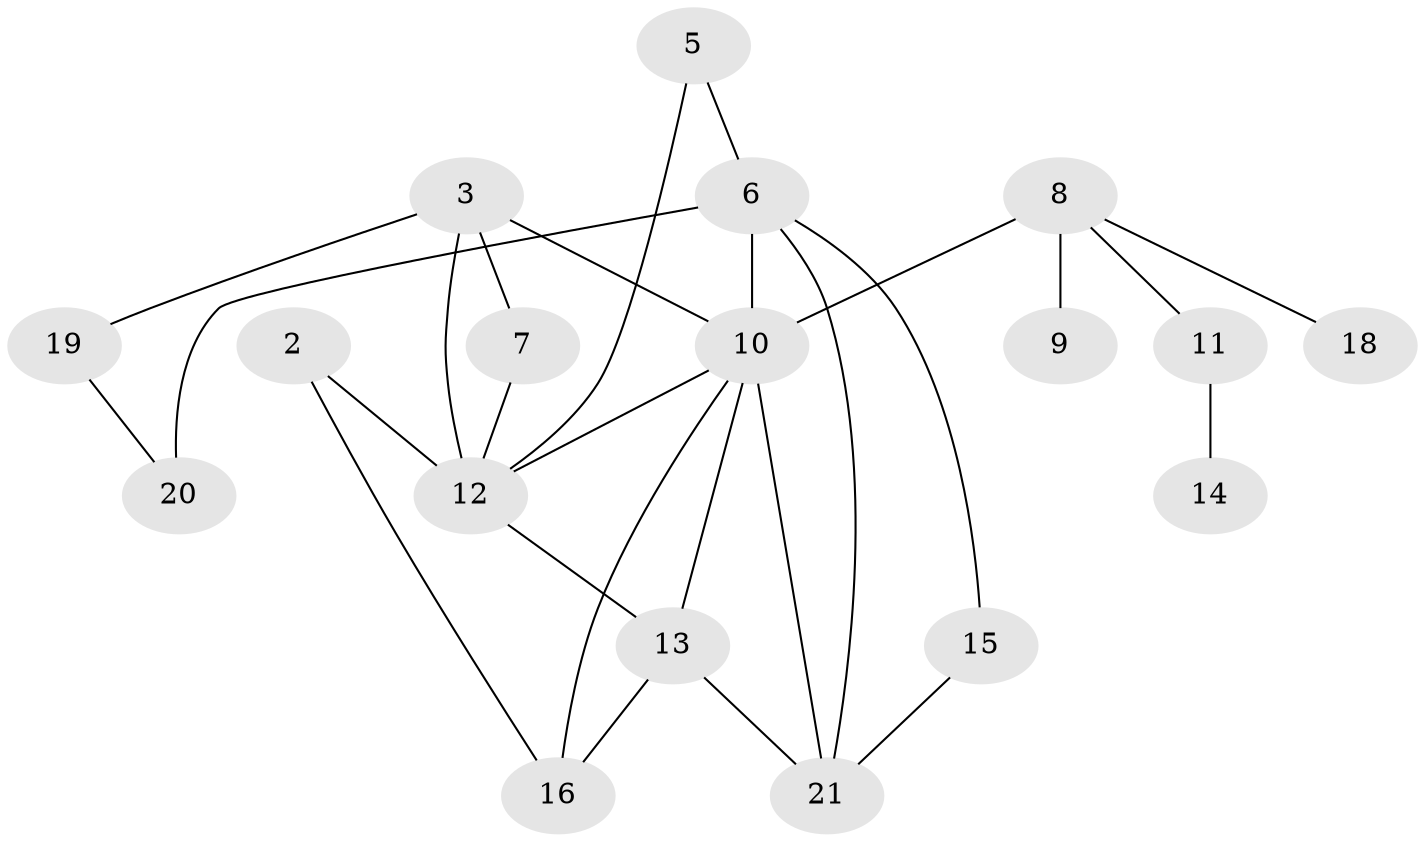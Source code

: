 // original degree distribution, {4: 0.11538461538461539, 3: 0.3076923076923077, 2: 0.23076923076923078, 0: 0.057692307692307696, 1: 0.21153846153846154, 6: 0.057692307692307696, 5: 0.019230769230769232}
// Generated by graph-tools (version 1.1) at 2025/35/03/04/25 23:35:55]
// undirected, 18 vertices, 27 edges
graph export_dot {
  node [color=gray90,style=filled];
  2;
  3;
  5;
  6;
  7;
  8;
  9;
  10;
  11;
  12;
  13;
  14;
  15;
  16;
  18;
  19;
  20;
  21;
  2 -- 12 [weight=1.0];
  2 -- 16 [weight=1.0];
  3 -- 7 [weight=1.0];
  3 -- 10 [weight=1.0];
  3 -- 12 [weight=1.0];
  3 -- 19 [weight=1.0];
  5 -- 6 [weight=2.0];
  5 -- 12 [weight=2.0];
  6 -- 10 [weight=1.0];
  6 -- 15 [weight=1.0];
  6 -- 20 [weight=2.0];
  6 -- 21 [weight=1.0];
  7 -- 12 [weight=1.0];
  8 -- 9 [weight=1.0];
  8 -- 10 [weight=3.0];
  8 -- 11 [weight=2.0];
  8 -- 18 [weight=1.0];
  10 -- 12 [weight=1.0];
  10 -- 13 [weight=1.0];
  10 -- 16 [weight=1.0];
  10 -- 21 [weight=1.0];
  11 -- 14 [weight=1.0];
  12 -- 13 [weight=1.0];
  13 -- 16 [weight=1.0];
  13 -- 21 [weight=1.0];
  15 -- 21 [weight=1.0];
  19 -- 20 [weight=1.0];
}
